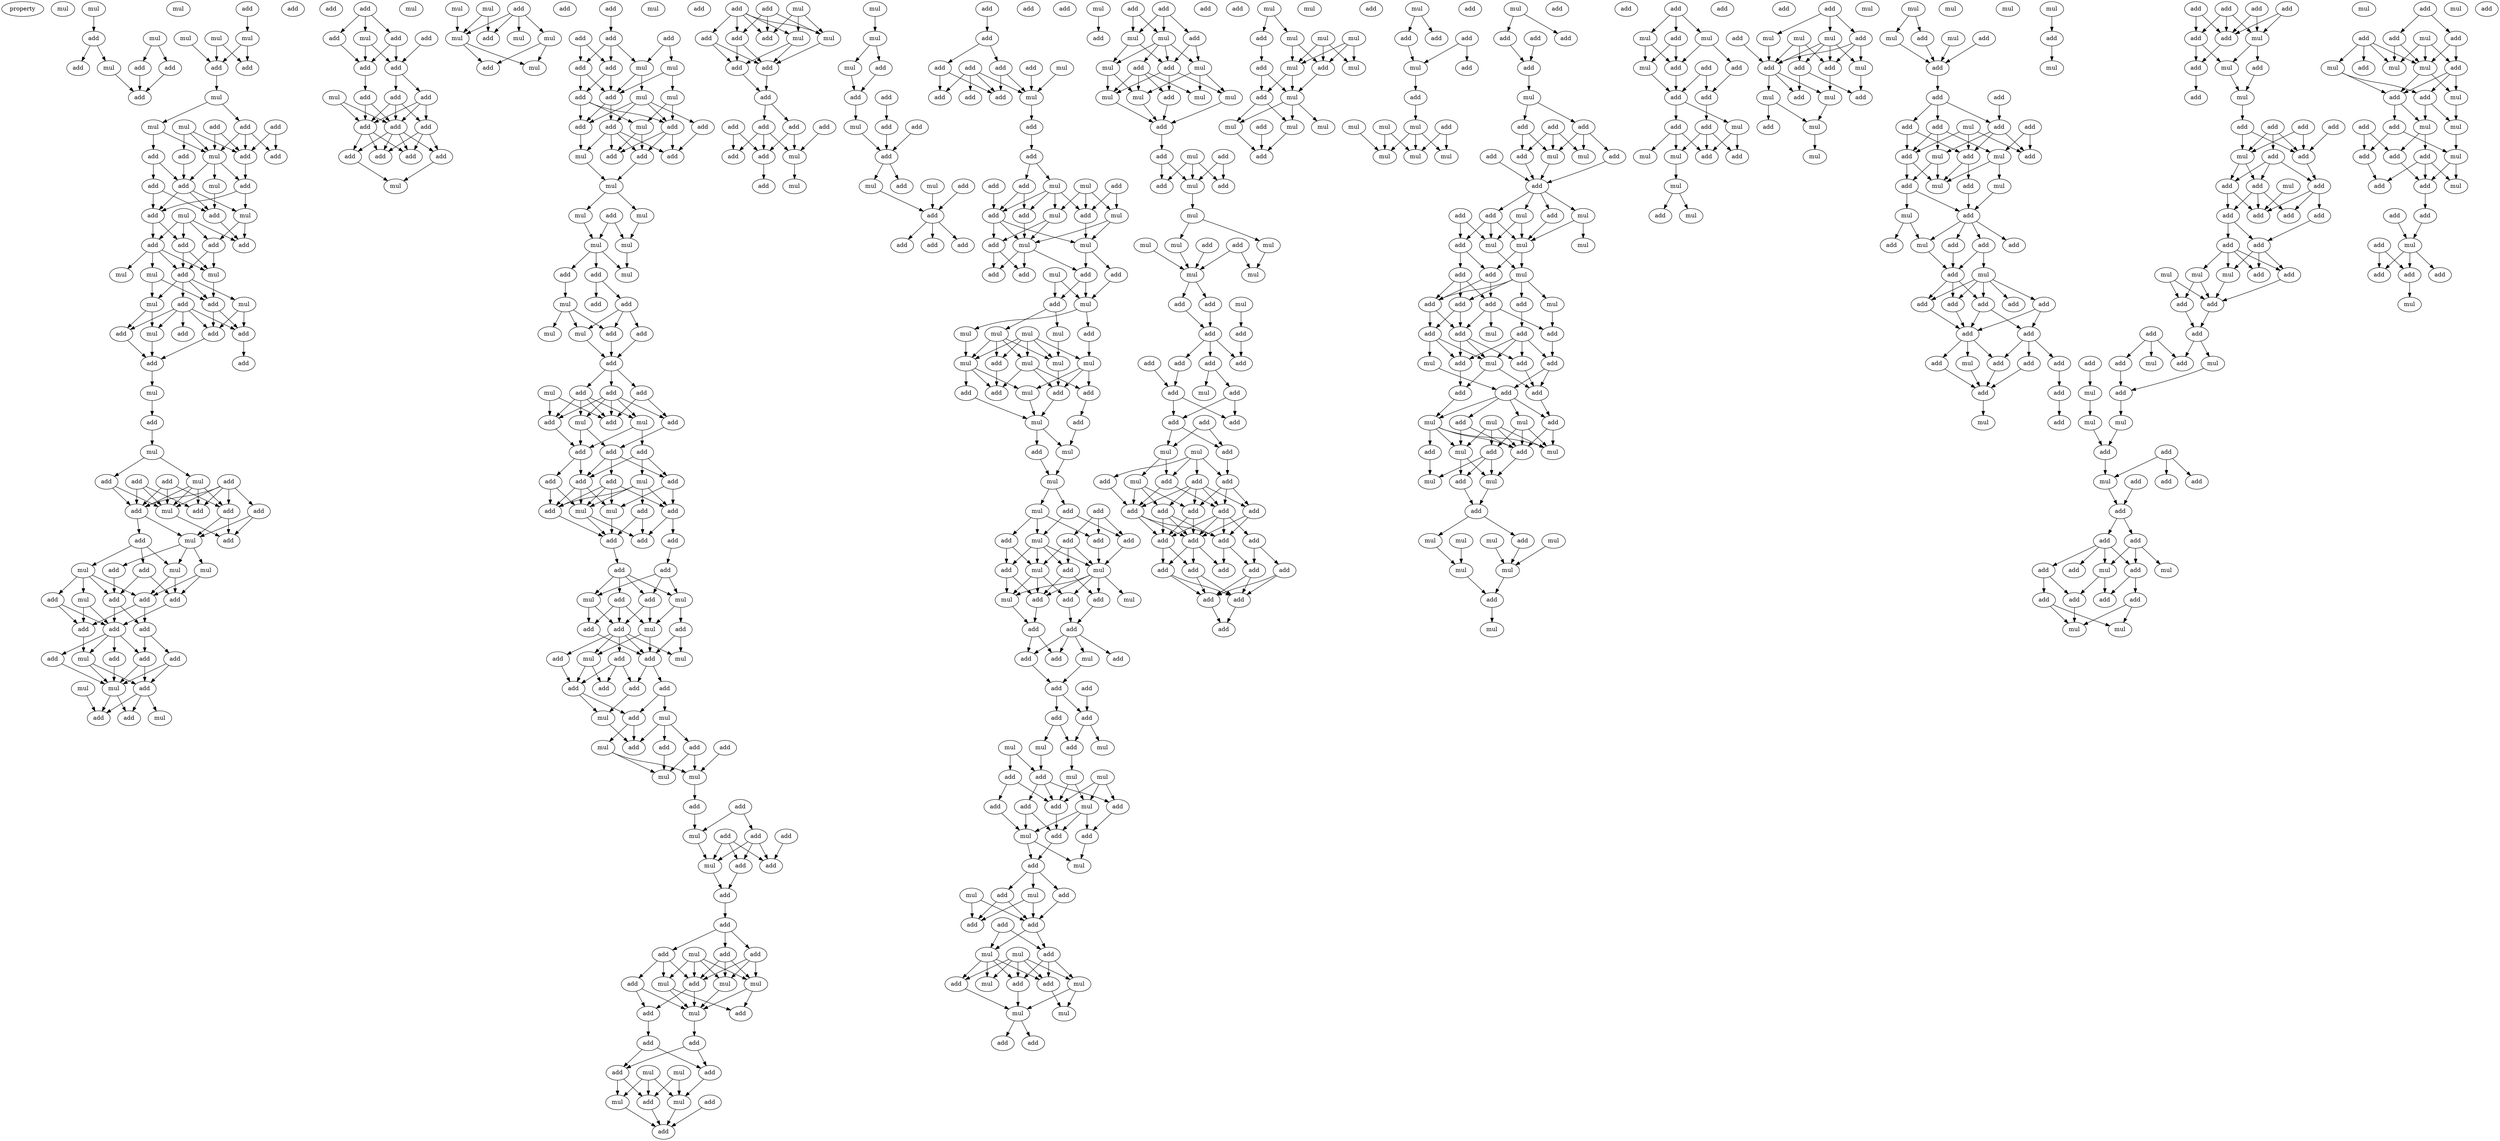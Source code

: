 digraph {
    node [fontcolor=black]
    property [mul=2,lf=1.8]
    0 [ label = mul ];
    1 [ label = mul ];
    2 [ label = add ];
    3 [ label = mul ];
    4 [ label = add ];
    5 [ label = mul ];
    6 [ label = add ];
    7 [ label = add ];
    8 [ label = mul ];
    9 [ label = add ];
    10 [ label = add ];
    11 [ label = mul ];
    12 [ label = mul ];
    13 [ label = mul ];
    14 [ label = add ];
    15 [ label = add ];
    16 [ label = mul ];
    17 [ label = add ];
    18 [ label = mul ];
    19 [ label = mul ];
    20 [ label = add ];
    21 [ label = add ];
    22 [ label = add ];
    23 [ label = add ];
    24 [ label = add ];
    25 [ label = add ];
    26 [ label = mul ];
    27 [ label = add ];
    28 [ label = mul ];
    29 [ label = add ];
    30 [ label = add ];
    31 [ label = mul ];
    32 [ label = mul ];
    33 [ label = add ];
    34 [ label = add ];
    35 [ label = add ];
    36 [ label = add ];
    37 [ label = add ];
    38 [ label = add ];
    39 [ label = mul ];
    40 [ label = mul ];
    41 [ label = mul ];
    42 [ label = add ];
    43 [ label = add ];
    44 [ label = add ];
    45 [ label = mul ];
    46 [ label = mul ];
    47 [ label = add ];
    48 [ label = add ];
    49 [ label = add ];
    50 [ label = mul ];
    51 [ label = add ];
    52 [ label = add ];
    53 [ label = add ];
    54 [ label = mul ];
    55 [ label = add ];
    56 [ label = add ];
    57 [ label = mul ];
    58 [ label = mul ];
    59 [ label = add ];
    60 [ label = add ];
    61 [ label = add ];
    62 [ label = add ];
    63 [ label = add ];
    64 [ label = mul ];
    65 [ label = add ];
    66 [ label = add ];
    67 [ label = add ];
    68 [ label = mul ];
    69 [ label = add ];
    70 [ label = add ];
    71 [ label = mul ];
    72 [ label = add ];
    73 [ label = mul ];
    74 [ label = mul ];
    75 [ label = add ];
    76 [ label = add ];
    77 [ label = add ];
    78 [ label = add ];
    79 [ label = mul ];
    80 [ label = add ];
    81 [ label = add ];
    82 [ label = add ];
    83 [ label = add ];
    84 [ label = mul ];
    85 [ label = add ];
    86 [ label = add ];
    87 [ label = add ];
    88 [ label = add ];
    89 [ label = mul ];
    90 [ label = mul ];
    91 [ label = add ];
    92 [ label = add ];
    93 [ label = add ];
    94 [ label = mul ];
    95 [ label = add ];
    96 [ label = add ];
    97 [ label = add ];
    98 [ label = mul ];
    99 [ label = mul ];
    100 [ label = add ];
    101 [ label = add ];
    102 [ label = add ];
    103 [ label = add ];
    104 [ label = mul ];
    105 [ label = add ];
    106 [ label = add ];
    107 [ label = add ];
    108 [ label = add ];
    109 [ label = add ];
    110 [ label = add ];
    111 [ label = add ];
    112 [ label = add ];
    113 [ label = add ];
    114 [ label = add ];
    115 [ label = mul ];
    116 [ label = add ];
    117 [ label = mul ];
    118 [ label = add ];
    119 [ label = mul ];
    120 [ label = mul ];
    121 [ label = add ];
    122 [ label = mul ];
    123 [ label = mul ];
    124 [ label = add ];
    125 [ label = mul ];
    126 [ label = add ];
    127 [ label = add ];
    128 [ label = add ];
    129 [ label = add ];
    130 [ label = mul ];
    131 [ label = add ];
    132 [ label = mul ];
    133 [ label = add ];
    134 [ label = mul ];
    135 [ label = add ];
    136 [ label = add ];
    137 [ label = mul ];
    138 [ label = mul ];
    139 [ label = add ];
    140 [ label = add ];
    141 [ label = add ];
    142 [ label = add ];
    143 [ label = mul ];
    144 [ label = add ];
    145 [ label = add ];
    146 [ label = add ];
    147 [ label = mul ];
    148 [ label = mul ];
    149 [ label = mul ];
    150 [ label = add ];
    151 [ label = mul ];
    152 [ label = mul ];
    153 [ label = mul ];
    154 [ label = add ];
    155 [ label = add ];
    156 [ label = add ];
    157 [ label = mul ];
    158 [ label = add ];
    159 [ label = mul ];
    160 [ label = add ];
    161 [ label = mul ];
    162 [ label = add ];
    163 [ label = add ];
    164 [ label = mul ];
    165 [ label = add ];
    166 [ label = add ];
    167 [ label = add ];
    168 [ label = mul ];
    169 [ label = add ];
    170 [ label = add ];
    171 [ label = mul ];
    172 [ label = add ];
    173 [ label = add ];
    174 [ label = add ];
    175 [ label = add ];
    176 [ label = add ];
    177 [ label = add ];
    178 [ label = mul ];
    179 [ label = add ];
    180 [ label = add ];
    181 [ label = add ];
    182 [ label = add ];
    183 [ label = mul ];
    184 [ label = mul ];
    185 [ label = add ];
    186 [ label = add ];
    187 [ label = add ];
    188 [ label = add ];
    189 [ label = add ];
    190 [ label = add ];
    191 [ label = mul ];
    192 [ label = add ];
    193 [ label = add ];
    194 [ label = mul ];
    195 [ label = add ];
    196 [ label = add ];
    197 [ label = add ];
    198 [ label = mul ];
    199 [ label = mul ];
    200 [ label = add ];
    201 [ label = add ];
    202 [ label = add ];
    203 [ label = mul ];
    204 [ label = add ];
    205 [ label = add ];
    206 [ label = add ];
    207 [ label = add ];
    208 [ label = mul ];
    209 [ label = mul ];
    210 [ label = add ];
    211 [ label = mul ];
    212 [ label = add ];
    213 [ label = add ];
    214 [ label = add ];
    215 [ label = add ];
    216 [ label = mul ];
    217 [ label = mul ];
    218 [ label = add ];
    219 [ label = mul ];
    220 [ label = add ];
    221 [ label = mul ];
    222 [ label = add ];
    223 [ label = add ];
    224 [ label = add ];
    225 [ label = add ];
    226 [ label = mul ];
    227 [ label = add ];
    228 [ label = add ];
    229 [ label = add ];
    230 [ label = add ];
    231 [ label = add ];
    232 [ label = mul ];
    233 [ label = add ];
    234 [ label = add ];
    235 [ label = mul ];
    236 [ label = add ];
    237 [ label = mul ];
    238 [ label = mul ];
    239 [ label = add ];
    240 [ label = mul ];
    241 [ label = add ];
    242 [ label = add ];
    243 [ label = add ];
    244 [ label = add ];
    245 [ label = mul ];
    246 [ label = add ];
    247 [ label = mul ];
    248 [ label = add ];
    249 [ label = mul ];
    250 [ label = mul ];
    251 [ label = add ];
    252 [ label = add ];
    253 [ label = add ];
    254 [ label = mul ];
    255 [ label = add ];
    256 [ label = add ];
    257 [ label = add ];
    258 [ label = add ];
    259 [ label = add ];
    260 [ label = mul ];
    261 [ label = mul ];
    262 [ label = add ];
    263 [ label = add ];
    264 [ label = add ];
    265 [ label = add ];
    266 [ label = add ];
    267 [ label = add ];
    268 [ label = add ];
    269 [ label = add ];
    270 [ label = add ];
    271 [ label = mul ];
    272 [ label = mul ];
    273 [ label = mul ];
    274 [ label = add ];
    275 [ label = mul ];
    276 [ label = mul ];
    277 [ label = add ];
    278 [ label = add ];
    279 [ label = add ];
    280 [ label = mul ];
    281 [ label = add ];
    282 [ label = add ];
    283 [ label = add ];
    284 [ label = mul ];
    285 [ label = mul ];
    286 [ label = add ];
    287 [ label = add ];
    288 [ label = add ];
    289 [ label = add ];
    290 [ label = add ];
    291 [ label = add ];
    292 [ label = add ];
    293 [ label = add ];
    294 [ label = mul ];
    295 [ label = add ];
    296 [ label = add ];
    297 [ label = add ];
    298 [ label = add ];
    299 [ label = add ];
    300 [ label = add ];
    301 [ label = mul ];
    302 [ label = add ];
    303 [ label = add ];
    304 [ label = add ];
    305 [ label = mul ];
    306 [ label = mul ];
    307 [ label = add ];
    308 [ label = add ];
    309 [ label = add ];
    310 [ label = add ];
    311 [ label = add ];
    312 [ label = add ];
    313 [ label = mul ];
    314 [ label = mul ];
    315 [ label = mul ];
    316 [ label = mul ];
    317 [ label = add ];
    318 [ label = add ];
    319 [ label = add ];
    320 [ label = mul ];
    321 [ label = add ];
    322 [ label = add ];
    323 [ label = add ];
    324 [ label = mul ];
    325 [ label = mul ];
    326 [ label = mul ];
    327 [ label = add ];
    328 [ label = mul ];
    329 [ label = mul ];
    330 [ label = mul ];
    331 [ label = add ];
    332 [ label = mul ];
    333 [ label = mul ];
    334 [ label = mul ];
    335 [ label = add ];
    336 [ label = mul ];
    337 [ label = add ];
    338 [ label = add ];
    339 [ label = add ];
    340 [ label = add ];
    341 [ label = mul ];
    342 [ label = add ];
    343 [ label = mul ];
    344 [ label = mul ];
    345 [ label = add ];
    346 [ label = add ];
    347 [ label = mul ];
    348 [ label = add ];
    349 [ label = add ];
    350 [ label = add ];
    351 [ label = add ];
    352 [ label = mul ];
    353 [ label = add ];
    354 [ label = mul ];
    355 [ label = mul ];
    356 [ label = add ];
    357 [ label = add ];
    358 [ label = add ];
    359 [ label = mul ];
    360 [ label = add ];
    361 [ label = mul ];
    362 [ label = add ];
    363 [ label = add ];
    364 [ label = add ];
    365 [ label = add ];
    366 [ label = add ];
    367 [ label = add ];
    368 [ label = mul ];
    369 [ label = add ];
    370 [ label = add ];
    371 [ label = add ];
    372 [ label = add ];
    373 [ label = mul ];
    374 [ label = add ];
    375 [ label = mul ];
    376 [ label = mul ];
    377 [ label = mul ];
    378 [ label = mul ];
    379 [ label = add ];
    380 [ label = add ];
    381 [ label = add ];
    382 [ label = mul ];
    383 [ label = add ];
    384 [ label = add ];
    385 [ label = add ];
    386 [ label = mul ];
    387 [ label = add ];
    388 [ label = add ];
    389 [ label = mul ];
    390 [ label = add ];
    391 [ label = add ];
    392 [ label = add ];
    393 [ label = mul ];
    394 [ label = mul ];
    395 [ label = add ];
    396 [ label = add ];
    397 [ label = add ];
    398 [ label = mul ];
    399 [ label = add ];
    400 [ label = mul ];
    401 [ label = add ];
    402 [ label = add ];
    403 [ label = mul ];
    404 [ label = add ];
    405 [ label = mul ];
    406 [ label = mul ];
    407 [ label = mul ];
    408 [ label = add ];
    409 [ label = add ];
    410 [ label = add ];
    411 [ label = mul ];
    412 [ label = add ];
    413 [ label = add ];
    414 [ label = add ];
    415 [ label = add ];
    416 [ label = add ];
    417 [ label = mul ];
    418 [ label = mul ];
    419 [ label = mul ];
    420 [ label = mul ];
    421 [ label = add ];
    422 [ label = add ];
    423 [ label = mul ];
    424 [ label = mul ];
    425 [ label = add ];
    426 [ label = mul ];
    427 [ label = mul ];
    428 [ label = add ];
    429 [ label = add ];
    430 [ label = mul ];
    431 [ label = add ];
    432 [ label = mul ];
    433 [ label = add ];
    434 [ label = add ];
    435 [ label = mul ];
    436 [ label = mul ];
    437 [ label = add ];
    438 [ label = mul ];
    439 [ label = mul ];
    440 [ label = add ];
    441 [ label = mul ];
    442 [ label = mul ];
    443 [ label = add ];
    444 [ label = add ];
    445 [ label = mul ];
    446 [ label = add ];
    447 [ label = add ];
    448 [ label = add ];
    449 [ label = add ];
    450 [ label = add ];
    451 [ label = add ];
    452 [ label = add ];
    453 [ label = add ];
    454 [ label = mul ];
    455 [ label = add ];
    456 [ label = add ];
    457 [ label = add ];
    458 [ label = mul ];
    459 [ label = add ];
    460 [ label = mul ];
    461 [ label = mul ];
    462 [ label = add ];
    463 [ label = add ];
    464 [ label = add ];
    465 [ label = add ];
    466 [ label = add ];
    467 [ label = add ];
    468 [ label = add ];
    469 [ label = add ];
    470 [ label = add ];
    471 [ label = add ];
    472 [ label = add ];
    473 [ label = add ];
    474 [ label = add ];
    475 [ label = add ];
    476 [ label = add ];
    477 [ label = add ];
    478 [ label = add ];
    479 [ label = add ];
    480 [ label = add ];
    481 [ label = add ];
    482 [ label = add ];
    483 [ label = add ];
    484 [ label = mul ];
    485 [ label = mul ];
    486 [ label = mul ];
    487 [ label = mul ];
    488 [ label = mul ];
    489 [ label = add ];
    490 [ label = add ];
    491 [ label = add ];
    492 [ label = mul ];
    493 [ label = mul ];
    494 [ label = add ];
    495 [ label = mul ];
    496 [ label = mul ];
    497 [ label = add ];
    498 [ label = mul ];
    499 [ label = mul ];
    500 [ label = add ];
    501 [ label = add ];
    502 [ label = mul ];
    503 [ label = add ];
    504 [ label = add ];
    505 [ label = add ];
    506 [ label = mul ];
    507 [ label = add ];
    508 [ label = add ];
    509 [ label = mul ];
    510 [ label = mul ];
    511 [ label = mul ];
    512 [ label = add ];
    513 [ label = mul ];
    514 [ label = mul ];
    515 [ label = add ];
    516 [ label = mul ];
    517 [ label = mul ];
    518 [ label = add ];
    519 [ label = add ];
    520 [ label = add ];
    521 [ label = add ];
    522 [ label = mul ];
    523 [ label = add ];
    524 [ label = add ];
    525 [ label = add ];
    526 [ label = add ];
    527 [ label = add ];
    528 [ label = mul ];
    529 [ label = add ];
    530 [ label = mul ];
    531 [ label = add ];
    532 [ label = add ];
    533 [ label = add ];
    534 [ label = add ];
    535 [ label = mul ];
    536 [ label = mul ];
    537 [ label = add ];
    538 [ label = mul ];
    539 [ label = mul ];
    540 [ label = mul ];
    541 [ label = add ];
    542 [ label = mul ];
    543 [ label = add ];
    544 [ label = mul ];
    545 [ label = add ];
    546 [ label = add ];
    547 [ label = add ];
    548 [ label = add ];
    549 [ label = add ];
    550 [ label = mul ];
    551 [ label = add ];
    552 [ label = add ];
    553 [ label = add ];
    554 [ label = add ];
    555 [ label = add ];
    556 [ label = add ];
    557 [ label = mul ];
    558 [ label = mul ];
    559 [ label = add ];
    560 [ label = add ];
    561 [ label = add ];
    562 [ label = add ];
    563 [ label = mul ];
    564 [ label = mul ];
    565 [ label = add ];
    566 [ label = mul ];
    567 [ label = mul ];
    568 [ label = add ];
    569 [ label = mul ];
    570 [ label = add ];
    571 [ label = add ];
    572 [ label = mul ];
    573 [ label = add ];
    574 [ label = mul ];
    575 [ label = add ];
    576 [ label = add ];
    577 [ label = mul ];
    578 [ label = mul ];
    579 [ label = mul ];
    580 [ label = mul ];
    581 [ label = mul ];
    582 [ label = mul ];
    583 [ label = add ];
    584 [ label = mul ];
    585 [ label = add ];
    586 [ label = add ];
    587 [ label = add ];
    588 [ label = add ];
    589 [ label = mul ];
    590 [ label = add ];
    591 [ label = mul ];
    592 [ label = add ];
    593 [ label = add ];
    594 [ label = mul ];
    595 [ label = add ];
    596 [ label = add ];
    597 [ label = add ];
    598 [ label = add ];
    599 [ label = add ];
    600 [ label = mul ];
    601 [ label = mul ];
    602 [ label = add ];
    603 [ label = add ];
    604 [ label = mul ];
    605 [ label = mul ];
    606 [ label = add ];
    607 [ label = mul ];
    608 [ label = add ];
    609 [ label = add ];
    610 [ label = mul ];
    611 [ label = mul ];
    612 [ label = add ];
    613 [ label = mul ];
    614 [ label = add ];
    615 [ label = add ];
    616 [ label = add ];
    617 [ label = mul ];
    618 [ label = add ];
    619 [ label = mul ];
    620 [ label = add ];
    621 [ label = mul ];
    622 [ label = add ];
    623 [ label = add ];
    624 [ label = mul ];
    625 [ label = mul ];
    626 [ label = mul ];
    627 [ label = mul ];
    628 [ label = mul ];
    629 [ label = mul ];
    630 [ label = add ];
    631 [ label = add ];
    632 [ label = add ];
    633 [ label = add ];
    634 [ label = add ];
    635 [ label = add ];
    636 [ label = add ];
    637 [ label = mul ];
    638 [ label = add ];
    639 [ label = add ];
    640 [ label = mul ];
    641 [ label = add ];
    642 [ label = add ];
    643 [ label = add ];
    644 [ label = mul ];
    645 [ label = add ];
    646 [ label = mul ];
    647 [ label = mul ];
    648 [ label = add ];
    649 [ label = mul ];
    650 [ label = add ];
    651 [ label = add ];
    652 [ label = add ];
    653 [ label = add ];
    654 [ label = mul ];
    655 [ label = add ];
    656 [ label = add ];
    657 [ label = mul ];
    658 [ label = add ];
    659 [ label = add ];
    660 [ label = add ];
    661 [ label = add ];
    662 [ label = add ];
    663 [ label = add ];
    664 [ label = add ];
    665 [ label = add ];
    666 [ label = mul ];
    667 [ label = add ];
    668 [ label = add ];
    669 [ label = add ];
    670 [ label = add ];
    671 [ label = add ];
    672 [ label = mul ];
    673 [ label = add ];
    674 [ label = mul ];
    675 [ label = mul ];
    676 [ label = mul ];
    677 [ label = add ];
    678 [ label = add ];
    679 [ label = add ];
    680 [ label = add ];
    681 [ label = mul ];
    682 [ label = add ];
    683 [ label = add ];
    684 [ label = add ];
    685 [ label = mul ];
    686 [ label = mul ];
    687 [ label = add ];
    688 [ label = add ];
    689 [ label = mul ];
    690 [ label = add ];
    691 [ label = add ];
    692 [ label = add ];
    693 [ label = add ];
    694 [ label = add ];
    695 [ label = add ];
    696 [ label = add ];
    697 [ label = mul ];
    698 [ label = add ];
    699 [ label = add ];
    700 [ label = add ];
    701 [ label = mul ];
    702 [ label = add ];
    703 [ label = add ];
    704 [ label = add ];
    705 [ label = add ];
    706 [ label = add ];
    707 [ label = add ];
    708 [ label = mul ];
    709 [ label = add ];
    710 [ label = add ];
    711 [ label = mul ];
    712 [ label = mul ];
    713 [ label = add ];
    714 [ label = add ];
    715 [ label = add ];
    716 [ label = add ];
    717 [ label = add ];
    718 [ label = mul ];
    719 [ label = add ];
    720 [ label = add ];
    721 [ label = mul ];
    722 [ label = mul ];
    723 [ label = add ];
    724 [ label = mul ];
    725 [ label = mul ];
    726 [ label = mul ];
    727 [ label = add ];
    728 [ label = add ];
    729 [ label = mul ];
    730 [ label = add ];
    731 [ label = add ];
    732 [ label = add ];
    733 [ label = add ];
    734 [ label = add ];
    735 [ label = add ];
    736 [ label = mul ];
    737 [ label = add ];
    738 [ label = mul ];
    739 [ label = add ];
    740 [ label = add ];
    741 [ label = add ];
    742 [ label = add ];
    743 [ label = add ];
    744 [ label = add ];
    745 [ label = mul ];
    746 [ label = mul ];
    747 [ label = add ];
    748 [ label = add ];
    749 [ label = add ];
    750 [ label = mul ];
    751 [ label = add ];
    752 [ label = add ];
    753 [ label = mul ];
    754 [ label = mul ];
    755 [ label = mul ];
    756 [ label = add ];
    757 [ label = mul ];
    758 [ label = add ];
    759 [ label = add ];
    760 [ label = mul ];
    761 [ label = mul ];
    762 [ label = add ];
    763 [ label = add ];
    764 [ label = mul ];
    765 [ label = add ];
    766 [ label = add ];
    767 [ label = add ];
    768 [ label = mul ];
    769 [ label = add ];
    770 [ label = add ];
    771 [ label = add ];
    772 [ label = add ];
    773 [ label = mul ];
    774 [ label = add ];
    775 [ label = mul ];
    776 [ label = add ];
    777 [ label = add ];
    778 [ label = add ];
    779 [ label = add ];
    780 [ label = mul ];
    1 -> 2 [ name = 0 ];
    2 -> 4 [ name = 1 ];
    2 -> 8 [ name = 2 ];
    3 -> 6 [ name = 3 ];
    3 -> 7 [ name = 4 ];
    6 -> 9 [ name = 5 ];
    7 -> 9 [ name = 6 ];
    8 -> 9 [ name = 7 ];
    10 -> 11 [ name = 8 ];
    11 -> 14 [ name = 9 ];
    11 -> 15 [ name = 10 ];
    12 -> 14 [ name = 11 ];
    13 -> 14 [ name = 12 ];
    13 -> 15 [ name = 13 ];
    14 -> 16 [ name = 14 ];
    16 -> 18 [ name = 15 ];
    16 -> 20 [ name = 16 ];
    17 -> 25 [ name = 17 ];
    17 -> 26 [ name = 18 ];
    18 -> 24 [ name = 19 ];
    18 -> 26 [ name = 20 ];
    19 -> 23 [ name = 21 ];
    19 -> 25 [ name = 22 ];
    19 -> 26 [ name = 23 ];
    20 -> 22 [ name = 24 ];
    20 -> 25 [ name = 25 ];
    20 -> 26 [ name = 26 ];
    21 -> 22 [ name = 27 ];
    21 -> 25 [ name = 28 ];
    23 -> 29 [ name = 29 ];
    24 -> 29 [ name = 30 ];
    24 -> 30 [ name = 31 ];
    25 -> 27 [ name = 32 ];
    26 -> 27 [ name = 33 ];
    26 -> 28 [ name = 34 ];
    26 -> 29 [ name = 35 ];
    27 -> 32 [ name = 36 ];
    27 -> 33 [ name = 37 ];
    28 -> 34 [ name = 38 ];
    29 -> 32 [ name = 39 ];
    29 -> 33 [ name = 40 ];
    29 -> 34 [ name = 41 ];
    30 -> 33 [ name = 42 ];
    30 -> 34 [ name = 43 ];
    31 -> 35 [ name = 44 ];
    31 -> 36 [ name = 45 ];
    31 -> 37 [ name = 46 ];
    31 -> 38 [ name = 47 ];
    32 -> 36 [ name = 48 ];
    32 -> 38 [ name = 49 ];
    33 -> 35 [ name = 50 ];
    33 -> 37 [ name = 51 ];
    34 -> 36 [ name = 52 ];
    35 -> 39 [ name = 53 ];
    35 -> 40 [ name = 54 ];
    35 -> 41 [ name = 55 ];
    35 -> 42 [ name = 56 ];
    37 -> 41 [ name = 57 ];
    37 -> 42 [ name = 58 ];
    38 -> 41 [ name = 59 ];
    38 -> 42 [ name = 60 ];
    40 -> 44 [ name = 61 ];
    40 -> 45 [ name = 62 ];
    41 -> 44 [ name = 63 ];
    42 -> 43 [ name = 64 ];
    42 -> 44 [ name = 65 ];
    42 -> 45 [ name = 66 ];
    42 -> 46 [ name = 67 ];
    43 -> 47 [ name = 68 ];
    43 -> 48 [ name = 69 ];
    43 -> 49 [ name = 70 ];
    43 -> 50 [ name = 71 ];
    43 -> 51 [ name = 72 ];
    44 -> 47 [ name = 73 ];
    44 -> 51 [ name = 74 ];
    45 -> 49 [ name = 75 ];
    45 -> 50 [ name = 76 ];
    46 -> 47 [ name = 77 ];
    46 -> 51 [ name = 78 ];
    47 -> 52 [ name = 79 ];
    49 -> 53 [ name = 80 ];
    50 -> 53 [ name = 81 ];
    51 -> 53 [ name = 82 ];
    53 -> 54 [ name = 83 ];
    54 -> 55 [ name = 84 ];
    55 -> 57 [ name = 85 ];
    57 -> 58 [ name = 86 ];
    57 -> 59 [ name = 87 ];
    58 -> 63 [ name = 88 ];
    58 -> 64 [ name = 89 ];
    58 -> 66 [ name = 90 ];
    58 -> 67 [ name = 91 ];
    59 -> 63 [ name = 92 ];
    59 -> 64 [ name = 93 ];
    60 -> 63 [ name = 94 ];
    60 -> 64 [ name = 95 ];
    60 -> 65 [ name = 96 ];
    60 -> 66 [ name = 97 ];
    60 -> 67 [ name = 98 ];
    61 -> 63 [ name = 99 ];
    61 -> 64 [ name = 100 ];
    61 -> 66 [ name = 101 ];
    62 -> 63 [ name = 102 ];
    62 -> 64 [ name = 103 ];
    62 -> 67 [ name = 104 ];
    63 -> 68 [ name = 105 ];
    63 -> 69 [ name = 106 ];
    64 -> 70 [ name = 107 ];
    65 -> 68 [ name = 108 ];
    65 -> 70 [ name = 109 ];
    67 -> 68 [ name = 110 ];
    67 -> 70 [ name = 111 ];
    68 -> 73 [ name = 112 ];
    68 -> 74 [ name = 113 ];
    68 -> 75 [ name = 114 ];
    69 -> 71 [ name = 115 ];
    69 -> 72 [ name = 116 ];
    69 -> 74 [ name = 117 ];
    71 -> 76 [ name = 118 ];
    71 -> 78 [ name = 119 ];
    71 -> 79 [ name = 120 ];
    71 -> 80 [ name = 121 ];
    72 -> 77 [ name = 122 ];
    72 -> 78 [ name = 123 ];
    73 -> 77 [ name = 124 ];
    73 -> 80 [ name = 125 ];
    74 -> 77 [ name = 126 ];
    74 -> 80 [ name = 127 ];
    75 -> 78 [ name = 128 ];
    76 -> 82 [ name = 129 ];
    76 -> 83 [ name = 130 ];
    77 -> 82 [ name = 131 ];
    78 -> 81 [ name = 132 ];
    78 -> 82 [ name = 133 ];
    79 -> 82 [ name = 134 ];
    79 -> 83 [ name = 135 ];
    80 -> 81 [ name = 136 ];
    80 -> 83 [ name = 137 ];
    81 -> 85 [ name = 138 ];
    81 -> 88 [ name = 139 ];
    82 -> 84 [ name = 140 ];
    82 -> 86 [ name = 141 ];
    82 -> 87 [ name = 142 ];
    82 -> 88 [ name = 143 ];
    83 -> 84 [ name = 144 ];
    84 -> 90 [ name = 145 ];
    84 -> 91 [ name = 146 ];
    85 -> 90 [ name = 147 ];
    85 -> 91 [ name = 148 ];
    86 -> 90 [ name = 149 ];
    87 -> 90 [ name = 150 ];
    88 -> 90 [ name = 151 ];
    88 -> 91 [ name = 152 ];
    89 -> 95 [ name = 153 ];
    90 -> 92 [ name = 154 ];
    90 -> 95 [ name = 155 ];
    91 -> 92 [ name = 156 ];
    91 -> 94 [ name = 157 ];
    91 -> 95 [ name = 158 ];
    96 -> 99 [ name = 159 ];
    96 -> 100 [ name = 160 ];
    96 -> 101 [ name = 161 ];
    97 -> 102 [ name = 162 ];
    99 -> 102 [ name = 163 ];
    99 -> 103 [ name = 164 ];
    100 -> 102 [ name = 165 ];
    100 -> 103 [ name = 166 ];
    101 -> 103 [ name = 167 ];
    102 -> 105 [ name = 168 ];
    102 -> 106 [ name = 169 ];
    103 -> 107 [ name = 170 ];
    104 -> 108 [ name = 171 ];
    104 -> 110 [ name = 172 ];
    105 -> 108 [ name = 173 ];
    105 -> 109 [ name = 174 ];
    105 -> 110 [ name = 175 ];
    106 -> 108 [ name = 176 ];
    106 -> 109 [ name = 177 ];
    106 -> 110 [ name = 178 ];
    107 -> 108 [ name = 179 ];
    107 -> 110 [ name = 180 ];
    108 -> 111 [ name = 181 ];
    108 -> 112 [ name = 182 ];
    108 -> 113 [ name = 183 ];
    109 -> 112 [ name = 184 ];
    109 -> 113 [ name = 185 ];
    109 -> 114 [ name = 186 ];
    110 -> 111 [ name = 187 ];
    110 -> 112 [ name = 188 ];
    110 -> 113 [ name = 189 ];
    110 -> 114 [ name = 190 ];
    111 -> 115 [ name = 191 ];
    114 -> 115 [ name = 192 ];
    116 -> 120 [ name = 193 ];
    116 -> 121 [ name = 194 ];
    116 -> 122 [ name = 195 ];
    116 -> 123 [ name = 196 ];
    117 -> 121 [ name = 197 ];
    117 -> 123 [ name = 198 ];
    119 -> 123 [ name = 199 ];
    120 -> 124 [ name = 200 ];
    120 -> 125 [ name = 201 ];
    123 -> 124 [ name = 202 ];
    123 -> 125 [ name = 203 ];
    126 -> 127 [ name = 204 ];
    127 -> 130 [ name = 205 ];
    127 -> 131 [ name = 206 ];
    127 -> 133 [ name = 207 ];
    128 -> 130 [ name = 208 ];
    128 -> 132 [ name = 209 ];
    129 -> 131 [ name = 210 ];
    129 -> 133 [ name = 211 ];
    130 -> 136 [ name = 212 ];
    130 -> 137 [ name = 213 ];
    131 -> 135 [ name = 214 ];
    131 -> 136 [ name = 215 ];
    132 -> 134 [ name = 216 ];
    132 -> 136 [ name = 217 ];
    133 -> 135 [ name = 218 ];
    133 -> 136 [ name = 219 ];
    134 -> 138 [ name = 220 ];
    134 -> 142 [ name = 221 ];
    135 -> 138 [ name = 222 ];
    135 -> 139 [ name = 223 ];
    135 -> 142 [ name = 224 ];
    136 -> 139 [ name = 225 ];
    136 -> 140 [ name = 226 ];
    137 -> 139 [ name = 227 ];
    137 -> 140 [ name = 228 ];
    137 -> 141 [ name = 229 ];
    137 -> 142 [ name = 230 ];
    138 -> 144 [ name = 231 ];
    138 -> 146 [ name = 232 ];
    139 -> 143 [ name = 233 ];
    140 -> 143 [ name = 234 ];
    140 -> 144 [ name = 235 ];
    140 -> 145 [ name = 236 ];
    140 -> 146 [ name = 237 ];
    141 -> 145 [ name = 238 ];
    142 -> 144 [ name = 239 ];
    142 -> 145 [ name = 240 ];
    142 -> 146 [ name = 241 ];
    143 -> 147 [ name = 242 ];
    146 -> 147 [ name = 243 ];
    147 -> 148 [ name = 244 ];
    147 -> 149 [ name = 245 ];
    148 -> 151 [ name = 246 ];
    149 -> 152 [ name = 247 ];
    150 -> 151 [ name = 248 ];
    150 -> 152 [ name = 249 ];
    151 -> 153 [ name = 250 ];
    152 -> 153 [ name = 251 ];
    152 -> 154 [ name = 252 ];
    152 -> 155 [ name = 253 ];
    154 -> 156 [ name = 254 ];
    154 -> 158 [ name = 255 ];
    155 -> 157 [ name = 256 ];
    156 -> 159 [ name = 257 ];
    156 -> 160 [ name = 258 ];
    156 -> 162 [ name = 259 ];
    157 -> 159 [ name = 260 ];
    157 -> 161 [ name = 261 ];
    157 -> 162 [ name = 262 ];
    159 -> 163 [ name = 263 ];
    160 -> 163 [ name = 264 ];
    162 -> 163 [ name = 265 ];
    163 -> 165 [ name = 266 ];
    163 -> 166 [ name = 267 ];
    163 -> 167 [ name = 268 ];
    164 -> 170 [ name = 269 ];
    164 -> 172 [ name = 270 ];
    165 -> 168 [ name = 271 ];
    165 -> 169 [ name = 272 ];
    165 -> 170 [ name = 273 ];
    165 -> 171 [ name = 274 ];
    165 -> 172 [ name = 275 ];
    166 -> 168 [ name = 276 ];
    166 -> 170 [ name = 277 ];
    166 -> 171 [ name = 278 ];
    166 -> 172 [ name = 279 ];
    167 -> 169 [ name = 280 ];
    167 -> 172 [ name = 281 ];
    168 -> 174 [ name = 282 ];
    168 -> 175 [ name = 283 ];
    169 -> 173 [ name = 284 ];
    170 -> 175 [ name = 285 ];
    171 -> 173 [ name = 286 ];
    171 -> 175 [ name = 287 ];
    173 -> 176 [ name = 288 ];
    173 -> 177 [ name = 289 ];
    173 -> 180 [ name = 290 ];
    174 -> 177 [ name = 291 ];
    174 -> 178 [ name = 292 ];
    174 -> 180 [ name = 293 ];
    175 -> 177 [ name = 294 ];
    175 -> 179 [ name = 295 ];
    176 -> 181 [ name = 296 ];
    176 -> 183 [ name = 297 ];
    176 -> 184 [ name = 298 ];
    176 -> 185 [ name = 299 ];
    177 -> 183 [ name = 300 ];
    177 -> 184 [ name = 301 ];
    177 -> 185 [ name = 302 ];
    178 -> 181 [ name = 303 ];
    178 -> 182 [ name = 304 ];
    178 -> 184 [ name = 305 ];
    178 -> 185 [ name = 306 ];
    179 -> 184 [ name = 307 ];
    179 -> 185 [ name = 308 ];
    180 -> 181 [ name = 309 ];
    180 -> 183 [ name = 310 ];
    181 -> 186 [ name = 311 ];
    181 -> 188 [ name = 312 ];
    182 -> 186 [ name = 313 ];
    182 -> 187 [ name = 314 ];
    183 -> 187 [ name = 315 ];
    184 -> 186 [ name = 316 ];
    184 -> 187 [ name = 317 ];
    185 -> 187 [ name = 318 ];
    187 -> 190 [ name = 319 ];
    188 -> 189 [ name = 320 ];
    189 -> 191 [ name = 321 ];
    189 -> 193 [ name = 322 ];
    189 -> 194 [ name = 323 ];
    190 -> 191 [ name = 324 ];
    190 -> 192 [ name = 325 ];
    190 -> 193 [ name = 326 ];
    190 -> 194 [ name = 327 ];
    191 -> 197 [ name = 328 ];
    191 -> 198 [ name = 329 ];
    192 -> 195 [ name = 330 ];
    192 -> 196 [ name = 331 ];
    192 -> 198 [ name = 332 ];
    193 -> 195 [ name = 333 ];
    193 -> 198 [ name = 334 ];
    194 -> 195 [ name = 335 ];
    194 -> 196 [ name = 336 ];
    195 -> 199 [ name = 337 ];
    195 -> 200 [ name = 338 ];
    195 -> 201 [ name = 339 ];
    195 -> 202 [ name = 340 ];
    195 -> 203 [ name = 341 ];
    196 -> 200 [ name = 342 ];
    197 -> 200 [ name = 343 ];
    197 -> 203 [ name = 344 ];
    198 -> 199 [ name = 345 ];
    198 -> 200 [ name = 346 ];
    199 -> 204 [ name = 347 ];
    199 -> 207 [ name = 348 ];
    200 -> 205 [ name = 349 ];
    200 -> 206 [ name = 350 ];
    201 -> 204 [ name = 351 ];
    202 -> 204 [ name = 352 ];
    202 -> 205 [ name = 353 ];
    202 -> 207 [ name = 354 ];
    204 -> 209 [ name = 355 ];
    204 -> 210 [ name = 356 ];
    205 -> 209 [ name = 357 ];
    206 -> 208 [ name = 358 ];
    206 -> 210 [ name = 359 ];
    208 -> 212 [ name = 360 ];
    208 -> 213 [ name = 361 ];
    208 -> 214 [ name = 362 ];
    209 -> 214 [ name = 363 ];
    210 -> 211 [ name = 364 ];
    210 -> 214 [ name = 365 ];
    211 -> 216 [ name = 366 ];
    211 -> 217 [ name = 367 ];
    212 -> 216 [ name = 368 ];
    213 -> 216 [ name = 369 ];
    213 -> 217 [ name = 370 ];
    215 -> 217 [ name = 371 ];
    217 -> 218 [ name = 372 ];
    218 -> 221 [ name = 373 ];
    220 -> 221 [ name = 374 ];
    220 -> 224 [ name = 375 ];
    221 -> 226 [ name = 376 ];
    222 -> 225 [ name = 377 ];
    223 -> 225 [ name = 378 ];
    223 -> 226 [ name = 379 ];
    223 -> 227 [ name = 380 ];
    224 -> 225 [ name = 381 ];
    224 -> 226 [ name = 382 ];
    224 -> 227 [ name = 383 ];
    226 -> 228 [ name = 384 ];
    227 -> 228 [ name = 385 ];
    228 -> 229 [ name = 386 ];
    229 -> 230 [ name = 387 ];
    229 -> 231 [ name = 388 ];
    229 -> 233 [ name = 389 ];
    230 -> 234 [ name = 390 ];
    230 -> 235 [ name = 391 ];
    230 -> 238 [ name = 392 ];
    231 -> 234 [ name = 393 ];
    231 -> 235 [ name = 394 ];
    231 -> 238 [ name = 395 ];
    232 -> 234 [ name = 396 ];
    232 -> 235 [ name = 397 ];
    232 -> 237 [ name = 398 ];
    232 -> 238 [ name = 399 ];
    233 -> 234 [ name = 400 ];
    233 -> 236 [ name = 401 ];
    233 -> 237 [ name = 402 ];
    234 -> 239 [ name = 403 ];
    234 -> 240 [ name = 404 ];
    235 -> 240 [ name = 405 ];
    236 -> 239 [ name = 406 ];
    236 -> 240 [ name = 407 ];
    237 -> 240 [ name = 408 ];
    237 -> 241 [ name = 409 ];
    238 -> 240 [ name = 410 ];
    238 -> 241 [ name = 411 ];
    239 -> 243 [ name = 412 ];
    240 -> 242 [ name = 413 ];
    242 -> 244 [ name = 414 ];
    242 -> 246 [ name = 415 ];
    243 -> 244 [ name = 416 ];
    243 -> 246 [ name = 417 ];
    244 -> 250 [ name = 418 ];
    244 -> 251 [ name = 419 ];
    245 -> 249 [ name = 420 ];
    245 -> 251 [ name = 421 ];
    246 -> 249 [ name = 422 ];
    247 -> 249 [ name = 423 ];
    247 -> 250 [ name = 424 ];
    247 -> 251 [ name = 425 ];
    248 -> 252 [ name = 426 ];
    249 -> 252 [ name = 427 ];
    250 -> 252 [ name = 428 ];
    251 -> 252 [ name = 429 ];
    254 -> 257 [ name = 430 ];
    254 -> 260 [ name = 431 ];
    254 -> 261 [ name = 432 ];
    255 -> 257 [ name = 433 ];
    255 -> 258 [ name = 434 ];
    255 -> 260 [ name = 435 ];
    256 -> 257 [ name = 436 ];
    256 -> 258 [ name = 437 ];
    256 -> 259 [ name = 438 ];
    256 -> 260 [ name = 439 ];
    256 -> 261 [ name = 440 ];
    258 -> 262 [ name = 441 ];
    258 -> 263 [ name = 442 ];
    259 -> 262 [ name = 443 ];
    259 -> 263 [ name = 444 ];
    260 -> 262 [ name = 445 ];
    261 -> 262 [ name = 446 ];
    261 -> 263 [ name = 447 ];
    262 -> 264 [ name = 448 ];
    263 -> 264 [ name = 449 ];
    264 -> 265 [ name = 450 ];
    264 -> 267 [ name = 451 ];
    265 -> 270 [ name = 452 ];
    265 -> 271 [ name = 453 ];
    266 -> 269 [ name = 454 ];
    266 -> 270 [ name = 455 ];
    267 -> 269 [ name = 456 ];
    267 -> 270 [ name = 457 ];
    267 -> 271 [ name = 458 ];
    268 -> 271 [ name = 459 ];
    270 -> 274 [ name = 460 ];
    271 -> 272 [ name = 461 ];
    273 -> 275 [ name = 462 ];
    275 -> 276 [ name = 463 ];
    275 -> 277 [ name = 464 ];
    276 -> 279 [ name = 465 ];
    277 -> 279 [ name = 466 ];
    278 -> 281 [ name = 467 ];
    279 -> 280 [ name = 468 ];
    280 -> 283 [ name = 469 ];
    281 -> 283 [ name = 470 ];
    282 -> 283 [ name = 471 ];
    283 -> 284 [ name = 472 ];
    283 -> 287 [ name = 473 ];
    284 -> 288 [ name = 474 ];
    285 -> 288 [ name = 475 ];
    286 -> 288 [ name = 476 ];
    288 -> 289 [ name = 477 ];
    288 -> 290 [ name = 478 ];
    288 -> 291 [ name = 479 ];
    292 -> 293 [ name = 480 ];
    293 -> 295 [ name = 481 ];
    293 -> 298 [ name = 482 ];
    294 -> 301 [ name = 483 ];
    295 -> 300 [ name = 484 ];
    295 -> 301 [ name = 485 ];
    296 -> 299 [ name = 486 ];
    296 -> 300 [ name = 487 ];
    296 -> 301 [ name = 488 ];
    296 -> 302 [ name = 489 ];
    297 -> 301 [ name = 490 ];
    298 -> 299 [ name = 491 ];
    298 -> 300 [ name = 492 ];
    301 -> 303 [ name = 493 ];
    303 -> 304 [ name = 494 ];
    304 -> 305 [ name = 495 ];
    304 -> 307 [ name = 496 ];
    305 -> 310 [ name = 497 ];
    305 -> 311 [ name = 498 ];
    305 -> 312 [ name = 499 ];
    305 -> 313 [ name = 500 ];
    306 -> 312 [ name = 501 ];
    306 -> 313 [ name = 502 ];
    306 -> 314 [ name = 503 ];
    307 -> 310 [ name = 504 ];
    307 -> 311 [ name = 505 ];
    308 -> 310 [ name = 506 ];
    309 -> 312 [ name = 507 ];
    309 -> 314 [ name = 508 ];
    310 -> 315 [ name = 509 ];
    310 -> 316 [ name = 510 ];
    310 -> 317 [ name = 511 ];
    311 -> 315 [ name = 512 ];
    312 -> 316 [ name = 513 ];
    313 -> 315 [ name = 514 ];
    313 -> 317 [ name = 515 ];
    314 -> 315 [ name = 516 ];
    314 -> 316 [ name = 517 ];
    315 -> 319 [ name = 518 ];
    315 -> 321 [ name = 519 ];
    315 -> 322 [ name = 520 ];
    316 -> 318 [ name = 521 ];
    316 -> 319 [ name = 522 ];
    317 -> 321 [ name = 523 ];
    317 -> 322 [ name = 524 ];
    318 -> 324 [ name = 525 ];
    319 -> 323 [ name = 526 ];
    319 -> 324 [ name = 527 ];
    320 -> 323 [ name = 528 ];
    320 -> 324 [ name = 529 ];
    323 -> 326 [ name = 530 ];
    323 -> 329 [ name = 531 ];
    324 -> 327 [ name = 532 ];
    324 -> 328 [ name = 533 ];
    325 -> 330 [ name = 534 ];
    325 -> 331 [ name = 535 ];
    325 -> 332 [ name = 536 ];
    325 -> 333 [ name = 537 ];
    325 -> 334 [ name = 538 ];
    326 -> 333 [ name = 539 ];
    327 -> 334 [ name = 540 ];
    328 -> 330 [ name = 541 ];
    329 -> 330 [ name = 542 ];
    329 -> 331 [ name = 543 ];
    329 -> 332 [ name = 544 ];
    329 -> 333 [ name = 545 ];
    330 -> 335 [ name = 546 ];
    330 -> 336 [ name = 547 ];
    330 -> 338 [ name = 548 ];
    331 -> 338 [ name = 549 ];
    332 -> 337 [ name = 550 ];
    332 -> 338 [ name = 551 ];
    332 -> 339 [ name = 552 ];
    333 -> 339 [ name = 553 ];
    334 -> 336 [ name = 554 ];
    334 -> 337 [ name = 555 ];
    334 -> 339 [ name = 556 ];
    335 -> 341 [ name = 557 ];
    336 -> 341 [ name = 558 ];
    337 -> 340 [ name = 559 ];
    339 -> 341 [ name = 560 ];
    340 -> 343 [ name = 561 ];
    341 -> 342 [ name = 562 ];
    341 -> 343 [ name = 563 ];
    342 -> 344 [ name = 564 ];
    343 -> 344 [ name = 565 ];
    344 -> 346 [ name = 566 ];
    344 -> 347 [ name = 567 ];
    345 -> 348 [ name = 568 ];
    345 -> 349 [ name = 569 ];
    345 -> 350 [ name = 570 ];
    346 -> 348 [ name = 571 ];
    346 -> 352 [ name = 572 ];
    347 -> 349 [ name = 573 ];
    347 -> 351 [ name = 574 ];
    347 -> 352 [ name = 575 ];
    348 -> 355 [ name = 576 ];
    349 -> 355 [ name = 577 ];
    350 -> 353 [ name = 578 ];
    350 -> 354 [ name = 579 ];
    350 -> 355 [ name = 580 ];
    351 -> 354 [ name = 581 ];
    351 -> 356 [ name = 582 ];
    352 -> 353 [ name = 583 ];
    352 -> 354 [ name = 584 ];
    352 -> 355 [ name = 585 ];
    352 -> 356 [ name = 586 ];
    353 -> 357 [ name = 587 ];
    353 -> 358 [ name = 588 ];
    354 -> 358 [ name = 589 ];
    354 -> 360 [ name = 590 ];
    354 -> 361 [ name = 591 ];
    355 -> 357 [ name = 592 ];
    355 -> 358 [ name = 593 ];
    355 -> 359 [ name = 594 ];
    355 -> 360 [ name = 595 ];
    355 -> 361 [ name = 596 ];
    356 -> 358 [ name = 597 ];
    356 -> 361 [ name = 598 ];
    357 -> 363 [ name = 599 ];
    358 -> 362 [ name = 600 ];
    360 -> 363 [ name = 601 ];
    361 -> 362 [ name = 602 ];
    362 -> 364 [ name = 603 ];
    362 -> 367 [ name = 604 ];
    363 -> 364 [ name = 605 ];
    363 -> 365 [ name = 606 ];
    363 -> 367 [ name = 607 ];
    363 -> 368 [ name = 608 ];
    367 -> 370 [ name = 609 ];
    368 -> 370 [ name = 610 ];
    369 -> 372 [ name = 611 ];
    370 -> 371 [ name = 612 ];
    370 -> 372 [ name = 613 ];
    371 -> 373 [ name = 614 ];
    371 -> 374 [ name = 615 ];
    372 -> 374 [ name = 616 ];
    372 -> 375 [ name = 617 ];
    373 -> 379 [ name = 618 ];
    374 -> 378 [ name = 619 ];
    376 -> 379 [ name = 620 ];
    376 -> 380 [ name = 621 ];
    377 -> 382 [ name = 622 ];
    377 -> 384 [ name = 623 ];
    377 -> 385 [ name = 624 ];
    378 -> 382 [ name = 625 ];
    378 -> 384 [ name = 626 ];
    379 -> 383 [ name = 627 ];
    379 -> 384 [ name = 628 ];
    379 -> 385 [ name = 629 ];
    380 -> 381 [ name = 630 ];
    380 -> 384 [ name = 631 ];
    381 -> 386 [ name = 632 ];
    382 -> 386 [ name = 633 ];
    382 -> 387 [ name = 634 ];
    382 -> 388 [ name = 635 ];
    383 -> 386 [ name = 636 ];
    383 -> 388 [ name = 637 ];
    384 -> 388 [ name = 638 ];
    385 -> 387 [ name = 639 ];
    386 -> 389 [ name = 640 ];
    386 -> 390 [ name = 641 ];
    387 -> 389 [ name = 642 ];
    388 -> 390 [ name = 643 ];
    390 -> 391 [ name = 644 ];
    390 -> 392 [ name = 645 ];
    390 -> 393 [ name = 646 ];
    391 -> 395 [ name = 647 ];
    391 -> 396 [ name = 648 ];
    392 -> 395 [ name = 649 ];
    393 -> 395 [ name = 650 ];
    393 -> 396 [ name = 651 ];
    394 -> 395 [ name = 652 ];
    394 -> 396 [ name = 653 ];
    395 -> 399 [ name = 654 ];
    395 -> 400 [ name = 655 ];
    397 -> 399 [ name = 656 ];
    397 -> 400 [ name = 657 ];
    398 -> 401 [ name = 658 ];
    398 -> 402 [ name = 659 ];
    398 -> 403 [ name = 660 ];
    398 -> 404 [ name = 661 ];
    398 -> 405 [ name = 662 ];
    399 -> 402 [ name = 663 ];
    399 -> 404 [ name = 664 ];
    399 -> 405 [ name = 665 ];
    400 -> 401 [ name = 666 ];
    400 -> 402 [ name = 667 ];
    400 -> 403 [ name = 668 ];
    400 -> 404 [ name = 669 ];
    401 -> 406 [ name = 670 ];
    402 -> 407 [ name = 671 ];
    404 -> 406 [ name = 672 ];
    405 -> 406 [ name = 673 ];
    405 -> 407 [ name = 674 ];
    406 -> 409 [ name = 675 ];
    406 -> 410 [ name = 676 ];
    411 -> 412 [ name = 677 ];
    413 -> 417 [ name = 678 ];
    413 -> 418 [ name = 679 ];
    415 -> 416 [ name = 680 ];
    415 -> 417 [ name = 681 ];
    415 -> 418 [ name = 682 ];
    416 -> 419 [ name = 683 ];
    416 -> 421 [ name = 684 ];
    417 -> 420 [ name = 685 ];
    417 -> 421 [ name = 686 ];
    418 -> 419 [ name = 687 ];
    418 -> 420 [ name = 688 ];
    418 -> 421 [ name = 689 ];
    418 -> 422 [ name = 690 ];
    419 -> 423 [ name = 691 ];
    419 -> 424 [ name = 692 ];
    419 -> 427 [ name = 693 ];
    420 -> 423 [ name = 694 ];
    420 -> 426 [ name = 695 ];
    421 -> 424 [ name = 696 ];
    421 -> 425 [ name = 697 ];
    421 -> 426 [ name = 698 ];
    422 -> 423 [ name = 699 ];
    422 -> 425 [ name = 700 ];
    422 -> 426 [ name = 701 ];
    422 -> 427 [ name = 702 ];
    423 -> 428 [ name = 703 ];
    424 -> 428 [ name = 704 ];
    425 -> 428 [ name = 705 ];
    426 -> 428 [ name = 706 ];
    428 -> 431 [ name = 707 ];
    429 -> 432 [ name = 708 ];
    429 -> 434 [ name = 709 ];
    430 -> 432 [ name = 710 ];
    430 -> 433 [ name = 711 ];
    430 -> 434 [ name = 712 ];
    431 -> 432 [ name = 713 ];
    431 -> 433 [ name = 714 ];
    432 -> 435 [ name = 715 ];
    435 -> 436 [ name = 716 ];
    435 -> 438 [ name = 717 ];
    436 -> 441 [ name = 718 ];
    437 -> 441 [ name = 719 ];
    437 -> 442 [ name = 720 ];
    438 -> 442 [ name = 721 ];
    439 -> 441 [ name = 722 ];
    440 -> 441 [ name = 723 ];
    441 -> 443 [ name = 724 ];
    441 -> 444 [ name = 725 ];
    443 -> 446 [ name = 726 ];
    444 -> 446 [ name = 727 ];
    445 -> 447 [ name = 728 ];
    446 -> 448 [ name = 729 ];
    446 -> 449 [ name = 730 ];
    446 -> 450 [ name = 731 ];
    447 -> 450 [ name = 732 ];
    448 -> 453 [ name = 733 ];
    448 -> 454 [ name = 734 ];
    449 -> 452 [ name = 735 ];
    451 -> 452 [ name = 736 ];
    452 -> 455 [ name = 737 ];
    452 -> 457 [ name = 738 ];
    453 -> 455 [ name = 739 ];
    453 -> 457 [ name = 740 ];
    456 -> 459 [ name = 741 ];
    456 -> 460 [ name = 742 ];
    457 -> 459 [ name = 743 ];
    457 -> 460 [ name = 744 ];
    458 -> 462 [ name = 745 ];
    458 -> 463 [ name = 746 ];
    458 -> 464 [ name = 747 ];
    458 -> 465 [ name = 748 ];
    459 -> 463 [ name = 749 ];
    460 -> 461 [ name = 750 ];
    460 -> 465 [ name = 751 ];
    461 -> 466 [ name = 752 ];
    461 -> 469 [ name = 753 ];
    461 -> 470 [ name = 754 ];
    462 -> 466 [ name = 755 ];
    462 -> 467 [ name = 756 ];
    462 -> 468 [ name = 757 ];
    462 -> 469 [ name = 758 ];
    462 -> 470 [ name = 759 ];
    463 -> 467 [ name = 760 ];
    463 -> 468 [ name = 761 ];
    463 -> 469 [ name = 762 ];
    464 -> 470 [ name = 763 ];
    465 -> 468 [ name = 764 ];
    465 -> 470 [ name = 765 ];
    466 -> 471 [ name = 766 ];
    466 -> 472 [ name = 767 ];
    466 -> 473 [ name = 768 ];
    467 -> 472 [ name = 769 ];
    467 -> 473 [ name = 770 ];
    468 -> 471 [ name = 771 ];
    468 -> 472 [ name = 772 ];
    468 -> 473 [ name = 773 ];
    468 -> 474 [ name = 774 ];
    469 -> 471 [ name = 775 ];
    469 -> 472 [ name = 776 ];
    470 -> 471 [ name = 777 ];
    470 -> 472 [ name = 778 ];
    470 -> 473 [ name = 779 ];
    471 -> 477 [ name = 780 ];
    471 -> 478 [ name = 781 ];
    472 -> 475 [ name = 782 ];
    472 -> 477 [ name = 783 ];
    472 -> 478 [ name = 784 ];
    473 -> 475 [ name = 785 ];
    473 -> 476 [ name = 786 ];
    474 -> 476 [ name = 787 ];
    474 -> 479 [ name = 788 ];
    476 -> 480 [ name = 789 ];
    476 -> 481 [ name = 790 ];
    477 -> 480 [ name = 791 ];
    477 -> 481 [ name = 792 ];
    478 -> 480 [ name = 793 ];
    478 -> 481 [ name = 794 ];
    479 -> 480 [ name = 795 ];
    479 -> 481 [ name = 796 ];
    480 -> 482 [ name = 797 ];
    481 -> 482 [ name = 798 ];
    484 -> 486 [ name = 799 ];
    484 -> 489 [ name = 800 ];
    486 -> 491 [ name = 801 ];
    486 -> 493 [ name = 802 ];
    487 -> 491 [ name = 803 ];
    487 -> 492 [ name = 804 ];
    487 -> 493 [ name = 805 ];
    488 -> 491 [ name = 806 ];
    488 -> 492 [ name = 807 ];
    488 -> 493 [ name = 808 ];
    489 -> 490 [ name = 809 ];
    490 -> 494 [ name = 810 ];
    490 -> 495 [ name = 811 ];
    491 -> 495 [ name = 812 ];
    493 -> 494 [ name = 813 ];
    493 -> 495 [ name = 814 ];
    494 -> 496 [ name = 815 ];
    494 -> 498 [ name = 816 ];
    495 -> 496 [ name = 817 ];
    495 -> 498 [ name = 818 ];
    495 -> 499 [ name = 819 ];
    496 -> 500 [ name = 820 ];
    497 -> 500 [ name = 821 ];
    498 -> 500 [ name = 822 ];
    502 -> 503 [ name = 823 ];
    502 -> 505 [ name = 824 ];
    504 -> 506 [ name = 825 ];
    504 -> 507 [ name = 826 ];
    505 -> 506 [ name = 827 ];
    506 -> 508 [ name = 828 ];
    508 -> 511 [ name = 829 ];
    509 -> 513 [ name = 830 ];
    510 -> 513 [ name = 831 ];
    510 -> 516 [ name = 832 ];
    511 -> 513 [ name = 833 ];
    511 -> 514 [ name = 834 ];
    511 -> 516 [ name = 835 ];
    512 -> 514 [ name = 836 ];
    512 -> 516 [ name = 837 ];
    517 -> 518 [ name = 838 ];
    517 -> 519 [ name = 839 ];
    519 -> 521 [ name = 840 ];
    520 -> 521 [ name = 841 ];
    521 -> 522 [ name = 842 ];
    522 -> 523 [ name = 843 ];
    522 -> 524 [ name = 844 ];
    523 -> 526 [ name = 845 ];
    523 -> 528 [ name = 846 ];
    524 -> 528 [ name = 847 ];
    524 -> 529 [ name = 848 ];
    524 -> 530 [ name = 849 ];
    525 -> 526 [ name = 850 ];
    525 -> 528 [ name = 851 ];
    525 -> 530 [ name = 852 ];
    526 -> 531 [ name = 853 ];
    527 -> 531 [ name = 854 ];
    528 -> 531 [ name = 855 ];
    529 -> 531 [ name = 856 ];
    531 -> 532 [ name = 857 ];
    531 -> 534 [ name = 858 ];
    531 -> 535 [ name = 859 ];
    531 -> 536 [ name = 860 ];
    532 -> 539 [ name = 861 ];
    533 -> 537 [ name = 862 ];
    533 -> 538 [ name = 863 ];
    534 -> 537 [ name = 864 ];
    534 -> 538 [ name = 865 ];
    534 -> 539 [ name = 866 ];
    535 -> 538 [ name = 867 ];
    535 -> 539 [ name = 868 ];
    536 -> 539 [ name = 869 ];
    536 -> 540 [ name = 870 ];
    537 -> 541 [ name = 871 ];
    537 -> 543 [ name = 872 ];
    538 -> 542 [ name = 873 ];
    539 -> 542 [ name = 874 ];
    539 -> 543 [ name = 875 ];
    541 -> 546 [ name = 876 ];
    541 -> 547 [ name = 877 ];
    541 -> 548 [ name = 878 ];
    542 -> 544 [ name = 879 ];
    542 -> 545 [ name = 880 ];
    542 -> 547 [ name = 881 ];
    542 -> 548 [ name = 882 ];
    543 -> 546 [ name = 883 ];
    543 -> 547 [ name = 884 ];
    544 -> 551 [ name = 885 ];
    545 -> 553 [ name = 886 ];
    546 -> 550 [ name = 887 ];
    546 -> 551 [ name = 888 ];
    546 -> 552 [ name = 889 ];
    547 -> 549 [ name = 890 ];
    547 -> 552 [ name = 891 ];
    548 -> 549 [ name = 892 ];
    548 -> 552 [ name = 893 ];
    549 -> 556 [ name = 894 ];
    549 -> 557 [ name = 895 ];
    549 -> 558 [ name = 896 ];
    551 -> 554 [ name = 897 ];
    552 -> 555 [ name = 898 ];
    552 -> 556 [ name = 899 ];
    552 -> 558 [ name = 900 ];
    553 -> 554 [ name = 901 ];
    553 -> 555 [ name = 902 ];
    553 -> 556 [ name = 903 ];
    553 -> 558 [ name = 904 ];
    554 -> 559 [ name = 905 ];
    554 -> 560 [ name = 906 ];
    555 -> 560 [ name = 907 ];
    556 -> 561 [ name = 908 ];
    557 -> 559 [ name = 909 ];
    558 -> 560 [ name = 910 ];
    558 -> 561 [ name = 911 ];
    559 -> 562 [ name = 912 ];
    559 -> 564 [ name = 913 ];
    559 -> 565 [ name = 914 ];
    559 -> 566 [ name = 915 ];
    560 -> 562 [ name = 916 ];
    561 -> 564 [ name = 917 ];
    562 -> 567 [ name = 918 ];
    562 -> 568 [ name = 919 ];
    563 -> 567 [ name = 920 ];
    563 -> 568 [ name = 921 ];
    563 -> 569 [ name = 922 ];
    563 -> 570 [ name = 923 ];
    564 -> 567 [ name = 924 ];
    564 -> 568 [ name = 925 ];
    564 -> 569 [ name = 926 ];
    564 -> 571 [ name = 927 ];
    565 -> 568 [ name = 928 ];
    565 -> 569 [ name = 929 ];
    566 -> 567 [ name = 930 ];
    566 -> 568 [ name = 931 ];
    566 -> 570 [ name = 932 ];
    568 -> 574 [ name = 933 ];
    569 -> 573 [ name = 934 ];
    569 -> 574 [ name = 935 ];
    570 -> 572 [ name = 936 ];
    570 -> 573 [ name = 937 ];
    570 -> 574 [ name = 938 ];
    571 -> 572 [ name = 939 ];
    573 -> 575 [ name = 940 ];
    574 -> 575 [ name = 941 ];
    575 -> 576 [ name = 942 ];
    575 -> 578 [ name = 943 ];
    576 -> 581 [ name = 944 ];
    577 -> 581 [ name = 945 ];
    578 -> 582 [ name = 946 ];
    579 -> 581 [ name = 947 ];
    580 -> 582 [ name = 948 ];
    581 -> 583 [ name = 949 ];
    582 -> 583 [ name = 950 ];
    583 -> 584 [ name = 951 ];
    587 -> 589 [ name = 952 ];
    587 -> 590 [ name = 953 ];
    587 -> 591 [ name = 954 ];
    589 -> 592 [ name = 955 ];
    589 -> 594 [ name = 956 ];
    590 -> 592 [ name = 957 ];
    590 -> 594 [ name = 958 ];
    591 -> 592 [ name = 959 ];
    591 -> 593 [ name = 960 ];
    592 -> 597 [ name = 961 ];
    593 -> 596 [ name = 962 ];
    594 -> 597 [ name = 963 ];
    595 -> 596 [ name = 964 ];
    595 -> 597 [ name = 965 ];
    596 -> 599 [ name = 966 ];
    597 -> 598 [ name = 967 ];
    597 -> 600 [ name = 968 ];
    598 -> 601 [ name = 969 ];
    598 -> 602 [ name = 970 ];
    598 -> 604 [ name = 971 ];
    599 -> 601 [ name = 972 ];
    599 -> 602 [ name = 973 ];
    599 -> 603 [ name = 974 ];
    600 -> 602 [ name = 975 ];
    600 -> 603 [ name = 976 ];
    601 -> 605 [ name = 977 ];
    605 -> 606 [ name = 978 ];
    605 -> 607 [ name = 979 ];
    609 -> 610 [ name = 980 ];
    609 -> 611 [ name = 981 ];
    609 -> 612 [ name = 982 ];
    610 -> 618 [ name = 983 ];
    611 -> 615 [ name = 984 ];
    611 -> 616 [ name = 985 ];
    611 -> 617 [ name = 986 ];
    611 -> 618 [ name = 987 ];
    612 -> 616 [ name = 988 ];
    612 -> 617 [ name = 989 ];
    612 -> 618 [ name = 990 ];
    613 -> 615 [ name = 991 ];
    613 -> 616 [ name = 992 ];
    613 -> 618 [ name = 993 ];
    614 -> 618 [ name = 994 ];
    615 -> 620 [ name = 995 ];
    615 -> 622 [ name = 996 ];
    616 -> 621 [ name = 997 ];
    617 -> 620 [ name = 998 ];
    618 -> 619 [ name = 999 ];
    618 -> 621 [ name = 1000 ];
    618 -> 622 [ name = 1001 ];
    619 -> 623 [ name = 1002 ];
    619 -> 624 [ name = 1003 ];
    621 -> 624 [ name = 1004 ];
    624 -> 625 [ name = 1005 ];
    627 -> 628 [ name = 1006 ];
    627 -> 630 [ name = 1007 ];
    628 -> 632 [ name = 1008 ];
    629 -> 632 [ name = 1009 ];
    630 -> 632 [ name = 1010 ];
    631 -> 632 [ name = 1011 ];
    632 -> 634 [ name = 1012 ];
    633 -> 636 [ name = 1013 ];
    634 -> 635 [ name = 1014 ];
    634 -> 636 [ name = 1015 ];
    634 -> 638 [ name = 1016 ];
    635 -> 640 [ name = 1017 ];
    635 -> 642 [ name = 1018 ];
    635 -> 644 [ name = 1019 ];
    636 -> 641 [ name = 1020 ];
    636 -> 643 [ name = 1021 ];
    636 -> 644 [ name = 1022 ];
    637 -> 641 [ name = 1023 ];
    637 -> 642 [ name = 1024 ];
    637 -> 643 [ name = 1025 ];
    638 -> 642 [ name = 1026 ];
    638 -> 643 [ name = 1027 ];
    639 -> 640 [ name = 1028 ];
    639 -> 641 [ name = 1029 ];
    640 -> 646 [ name = 1030 ];
    640 -> 647 [ name = 1031 ];
    642 -> 645 [ name = 1032 ];
    642 -> 646 [ name = 1033 ];
    643 -> 646 [ name = 1034 ];
    643 -> 648 [ name = 1035 ];
    644 -> 645 [ name = 1036 ];
    644 -> 646 [ name = 1037 ];
    645 -> 649 [ name = 1038 ];
    645 -> 650 [ name = 1039 ];
    647 -> 650 [ name = 1040 ];
    648 -> 650 [ name = 1041 ];
    649 -> 654 [ name = 1042 ];
    649 -> 655 [ name = 1043 ];
    650 -> 651 [ name = 1044 ];
    650 -> 652 [ name = 1045 ];
    650 -> 653 [ name = 1046 ];
    650 -> 654 [ name = 1047 ];
    651 -> 656 [ name = 1048 ];
    651 -> 657 [ name = 1049 ];
    652 -> 656 [ name = 1050 ];
    654 -> 656 [ name = 1051 ];
    656 -> 658 [ name = 1052 ];
    656 -> 660 [ name = 1053 ];
    656 -> 661 [ name = 1054 ];
    657 -> 658 [ name = 1055 ];
    657 -> 659 [ name = 1056 ];
    657 -> 660 [ name = 1057 ];
    657 -> 661 [ name = 1058 ];
    657 -> 662 [ name = 1059 ];
    658 -> 663 [ name = 1060 ];
    659 -> 663 [ name = 1061 ];
    659 -> 664 [ name = 1062 ];
    660 -> 663 [ name = 1063 ];
    660 -> 664 [ name = 1064 ];
    661 -> 663 [ name = 1065 ];
    663 -> 666 [ name = 1066 ];
    663 -> 667 [ name = 1067 ];
    663 -> 669 [ name = 1068 ];
    664 -> 665 [ name = 1069 ];
    664 -> 667 [ name = 1070 ];
    664 -> 668 [ name = 1071 ];
    665 -> 670 [ name = 1072 ];
    666 -> 671 [ name = 1073 ];
    667 -> 671 [ name = 1074 ];
    668 -> 671 [ name = 1075 ];
    669 -> 671 [ name = 1076 ];
    670 -> 673 [ name = 1077 ];
    671 -> 672 [ name = 1078 ];
    676 -> 677 [ name = 1079 ];
    677 -> 681 [ name = 1080 ];
    678 -> 683 [ name = 1081 ];
    678 -> 685 [ name = 1082 ];
    679 -> 683 [ name = 1083 ];
    679 -> 684 [ name = 1084 ];
    680 -> 683 [ name = 1085 ];
    680 -> 684 [ name = 1086 ];
    680 -> 685 [ name = 1087 ];
    682 -> 683 [ name = 1088 ];
    682 -> 685 [ name = 1089 ];
    683 -> 688 [ name = 1090 ];
    684 -> 686 [ name = 1091 ];
    684 -> 688 [ name = 1092 ];
    685 -> 686 [ name = 1093 ];
    685 -> 687 [ name = 1094 ];
    686 -> 689 [ name = 1095 ];
    687 -> 689 [ name = 1096 ];
    688 -> 690 [ name = 1097 ];
    689 -> 693 [ name = 1098 ];
    691 -> 695 [ name = 1099 ];
    692 -> 695 [ name = 1100 ];
    692 -> 696 [ name = 1101 ];
    692 -> 697 [ name = 1102 ];
    693 -> 695 [ name = 1103 ];
    693 -> 697 [ name = 1104 ];
    694 -> 695 [ name = 1105 ];
    694 -> 697 [ name = 1106 ];
    695 -> 699 [ name = 1107 ];
    696 -> 698 [ name = 1108 ];
    696 -> 699 [ name = 1109 ];
    696 -> 700 [ name = 1110 ];
    697 -> 698 [ name = 1111 ];
    697 -> 700 [ name = 1112 ];
    698 -> 702 [ name = 1113 ];
    698 -> 703 [ name = 1114 ];
    699 -> 703 [ name = 1115 ];
    699 -> 704 [ name = 1116 ];
    699 -> 705 [ name = 1117 ];
    700 -> 702 [ name = 1118 ];
    700 -> 703 [ name = 1119 ];
    700 -> 704 [ name = 1120 ];
    701 -> 703 [ name = 1121 ];
    702 -> 706 [ name = 1122 ];
    702 -> 707 [ name = 1123 ];
    705 -> 707 [ name = 1124 ];
    706 -> 708 [ name = 1125 ];
    706 -> 709 [ name = 1126 ];
    706 -> 710 [ name = 1127 ];
    706 -> 712 [ name = 1128 ];
    707 -> 708 [ name = 1129 ];
    707 -> 709 [ name = 1130 ];
    707 -> 710 [ name = 1131 ];
    708 -> 713 [ name = 1132 ];
    709 -> 713 [ name = 1133 ];
    711 -> 713 [ name = 1134 ];
    711 -> 714 [ name = 1135 ];
    712 -> 713 [ name = 1136 ];
    712 -> 714 [ name = 1137 ];
    713 -> 716 [ name = 1138 ];
    714 -> 716 [ name = 1139 ];
    715 -> 717 [ name = 1140 ];
    715 -> 719 [ name = 1141 ];
    715 -> 721 [ name = 1142 ];
    716 -> 718 [ name = 1143 ];
    716 -> 719 [ name = 1144 ];
    717 -> 723 [ name = 1145 ];
    718 -> 723 [ name = 1146 ];
    720 -> 722 [ name = 1147 ];
    722 -> 724 [ name = 1148 ];
    723 -> 725 [ name = 1149 ];
    724 -> 728 [ name = 1150 ];
    725 -> 728 [ name = 1151 ];
    727 -> 729 [ name = 1152 ];
    727 -> 730 [ name = 1153 ];
    727 -> 732 [ name = 1154 ];
    728 -> 729 [ name = 1155 ];
    729 -> 733 [ name = 1156 ];
    731 -> 733 [ name = 1157 ];
    733 -> 734 [ name = 1158 ];
    733 -> 735 [ name = 1159 ];
    734 -> 737 [ name = 1160 ];
    734 -> 738 [ name = 1161 ];
    734 -> 739 [ name = 1162 ];
    734 -> 740 [ name = 1163 ];
    735 -> 736 [ name = 1164 ];
    735 -> 738 [ name = 1165 ];
    735 -> 740 [ name = 1166 ];
    738 -> 741 [ name = 1167 ];
    738 -> 742 [ name = 1168 ];
    739 -> 741 [ name = 1169 ];
    739 -> 744 [ name = 1170 ];
    740 -> 742 [ name = 1171 ];
    740 -> 743 [ name = 1172 ];
    741 -> 746 [ name = 1173 ];
    743 -> 745 [ name = 1174 ];
    743 -> 746 [ name = 1175 ];
    744 -> 745 [ name = 1176 ];
    744 -> 746 [ name = 1177 ];
    747 -> 748 [ name = 1178 ];
    747 -> 751 [ name = 1179 ];
    748 -> 753 [ name = 1180 ];
    748 -> 754 [ name = 1181 ];
    749 -> 753 [ name = 1182 ];
    749 -> 754 [ name = 1183 ];
    749 -> 755 [ name = 1184 ];
    749 -> 756 [ name = 1185 ];
    750 -> 752 [ name = 1186 ];
    750 -> 753 [ name = 1187 ];
    750 -> 754 [ name = 1188 ];
    751 -> 752 [ name = 1189 ];
    751 -> 753 [ name = 1190 ];
    752 -> 757 [ name = 1191 ];
    752 -> 758 [ name = 1192 ];
    752 -> 759 [ name = 1193 ];
    753 -> 757 [ name = 1194 ];
    753 -> 758 [ name = 1195 ];
    755 -> 758 [ name = 1196 ];
    755 -> 759 [ name = 1197 ];
    757 -> 760 [ name = 1198 ];
    758 -> 761 [ name = 1199 ];
    758 -> 763 [ name = 1200 ];
    759 -> 760 [ name = 1201 ];
    759 -> 761 [ name = 1202 ];
    760 -> 764 [ name = 1203 ];
    761 -> 765 [ name = 1204 ];
    761 -> 766 [ name = 1205 ];
    762 -> 765 [ name = 1206 ];
    762 -> 767 [ name = 1207 ];
    763 -> 764 [ name = 1208 ];
    763 -> 767 [ name = 1209 ];
    764 -> 768 [ name = 1210 ];
    764 -> 770 [ name = 1211 ];
    765 -> 770 [ name = 1212 ];
    766 -> 768 [ name = 1213 ];
    766 -> 769 [ name = 1214 ];
    766 -> 770 [ name = 1215 ];
    767 -> 769 [ name = 1216 ];
    770 -> 772 [ name = 1217 ];
    771 -> 773 [ name = 1218 ];
    772 -> 773 [ name = 1219 ];
    773 -> 777 [ name = 1220 ];
    773 -> 778 [ name = 1221 ];
    773 -> 779 [ name = 1222 ];
    774 -> 777 [ name = 1223 ];
    774 -> 778 [ name = 1224 ];
    778 -> 780 [ name = 1225 ];
}
